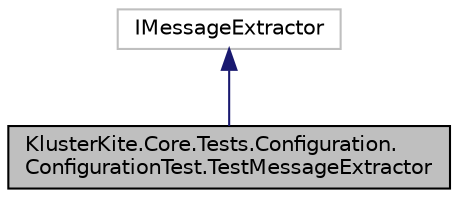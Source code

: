 digraph "KlusterKite.Core.Tests.Configuration.ConfigurationTest.TestMessageExtractor"
{
  edge [fontname="Helvetica",fontsize="10",labelfontname="Helvetica",labelfontsize="10"];
  node [fontname="Helvetica",fontsize="10",shape=record];
  Node2 [label="KlusterKite.Core.Tests.Configuration.\lConfigurationTest.TestMessageExtractor",height=0.2,width=0.4,color="black", fillcolor="grey75", style="filled", fontcolor="black"];
  Node3 -> Node2 [dir="back",color="midnightblue",fontsize="10",style="solid",fontname="Helvetica"];
  Node3 [label="IMessageExtractor",height=0.2,width=0.4,color="grey75", fillcolor="white", style="filled"];
}
